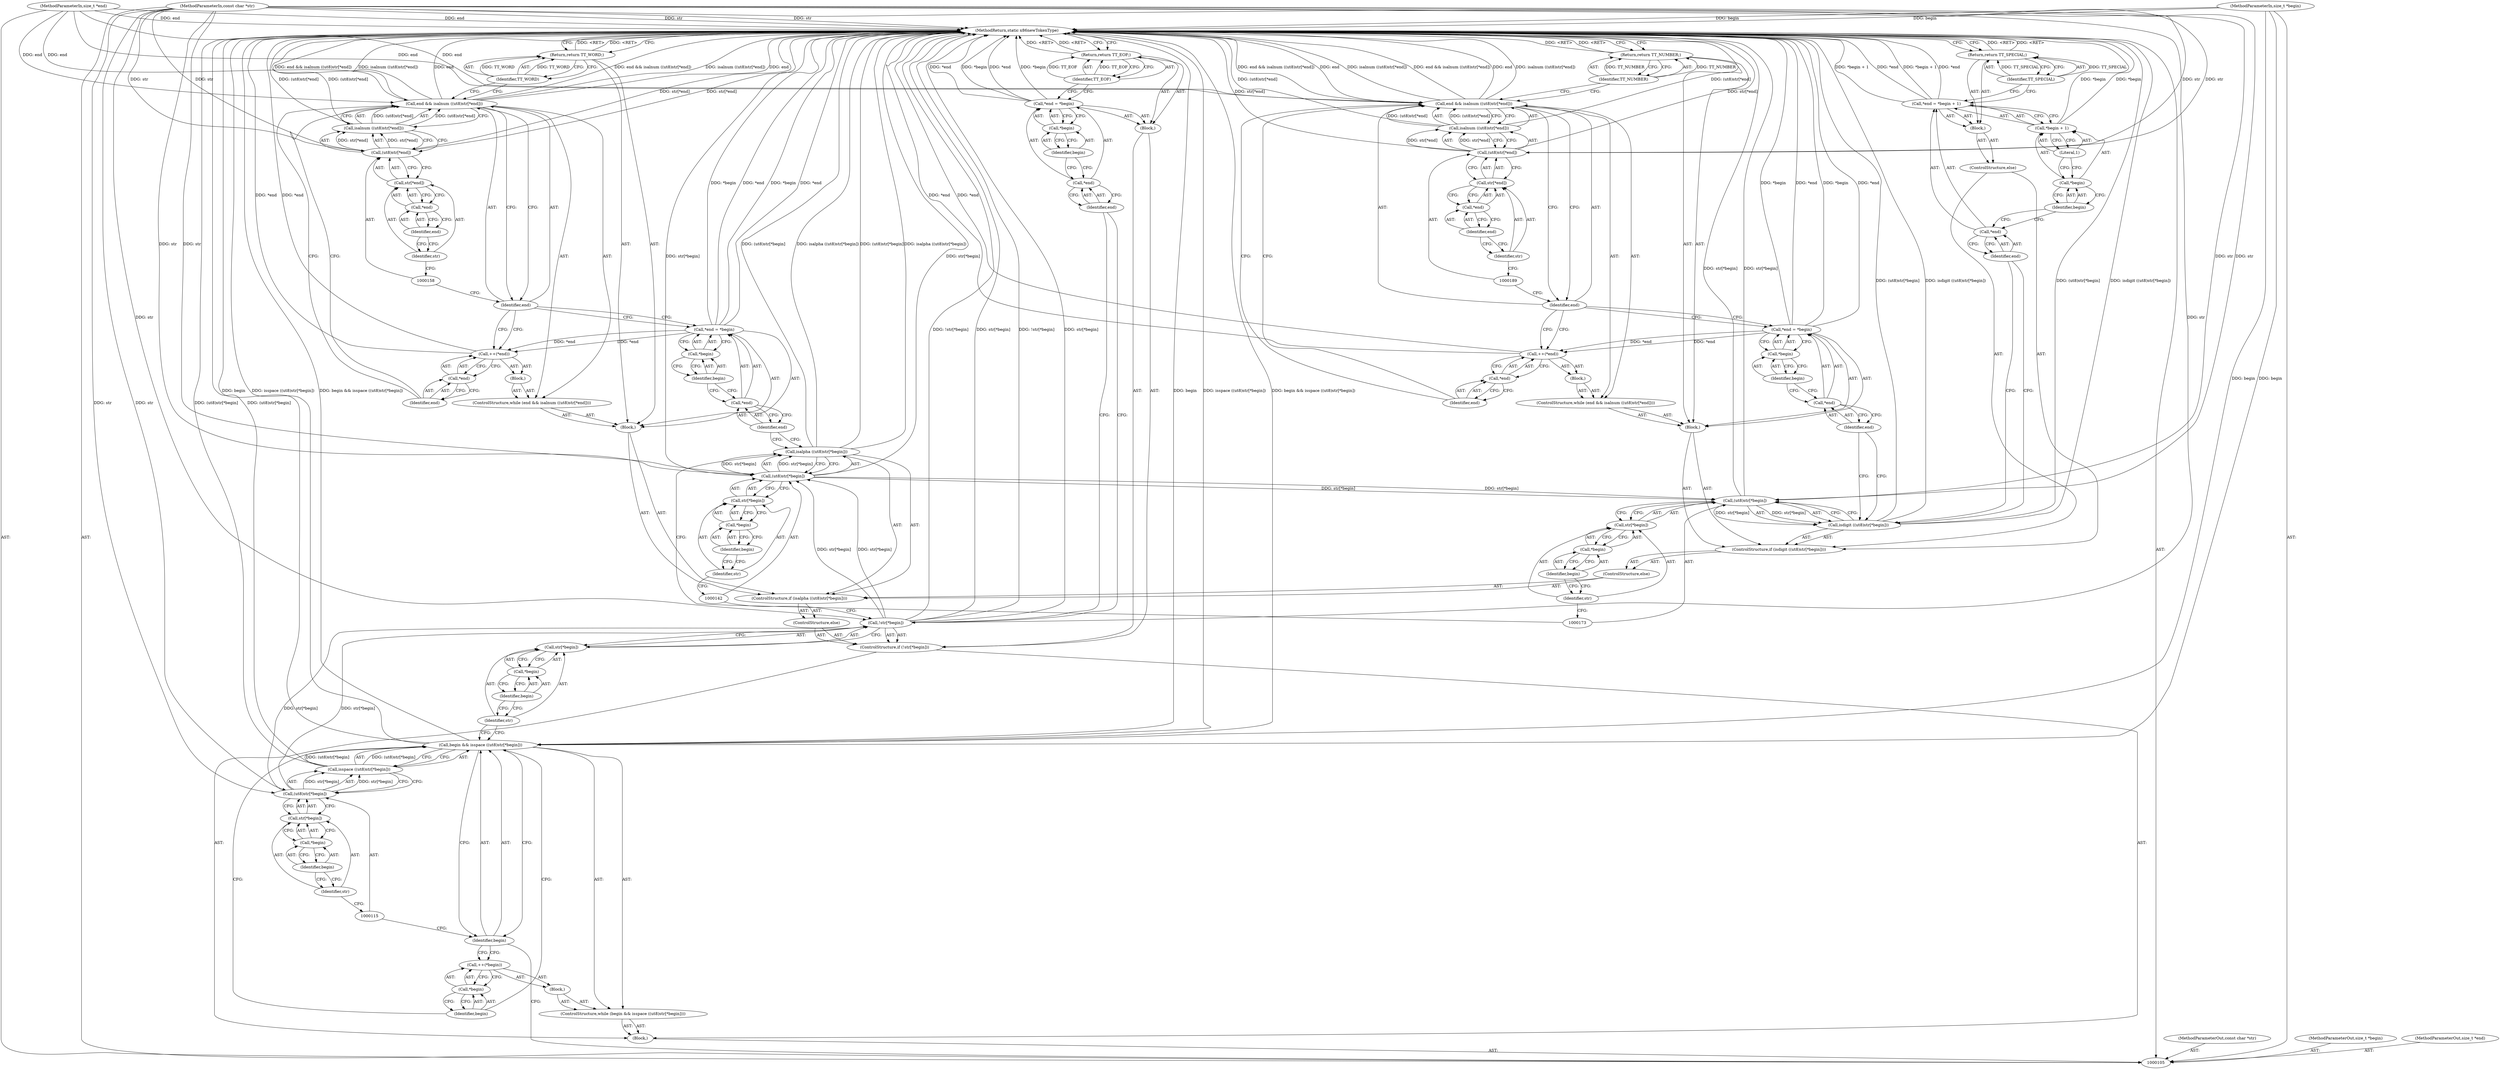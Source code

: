 digraph "1_radare2_66191f780863ea8c66ace4040d0d04a8842e8432" {
"1000211" [label="(MethodReturn,static x86newTokenType)"];
"1000106" [label="(MethodParameterIn,const char *str)"];
"1000272" [label="(MethodParameterOut,const char *str)"];
"1000107" [label="(MethodParameterIn,size_t *begin)"];
"1000273" [label="(MethodParameterOut,size_t *begin)"];
"1000108" [label="(MethodParameterIn,size_t *end)"];
"1000274" [label="(MethodParameterOut,size_t *end)"];
"1000109" [label="(Block,)"];
"1000151" [label="(Call,*begin)"];
"1000152" [label="(Identifier,begin)"];
"1000148" [label="(Call,*end = *begin)"];
"1000149" [label="(Call,*end)"];
"1000150" [label="(Identifier,end)"];
"1000156" [label="(Call,isalnum ((ut8)str[*end]))"];
"1000153" [label="(ControlStructure,while (end && isalnum ((ut8)str[*end])))"];
"1000157" [label="(Call,(ut8)str[*end])"];
"1000159" [label="(Call,str[*end])"];
"1000160" [label="(Identifier,str)"];
"1000161" [label="(Call,*end)"];
"1000162" [label="(Identifier,end)"];
"1000163" [label="(Block,)"];
"1000154" [label="(Call,end && isalnum ((ut8)str[*end]))"];
"1000155" [label="(Identifier,end)"];
"1000164" [label="(Call,++(*end))"];
"1000165" [label="(Call,*end)"];
"1000166" [label="(Identifier,end)"];
"1000168" [label="(Identifier,TT_WORD)"];
"1000167" [label="(Return,return TT_WORD;)"];
"1000171" [label="(Call,isdigit ((ut8)str[*begin]))"];
"1000172" [label="(Call,(ut8)str[*begin])"];
"1000174" [label="(Call,str[*begin])"];
"1000175" [label="(Identifier,str)"];
"1000169" [label="(ControlStructure,else)"];
"1000176" [label="(Call,*begin)"];
"1000177" [label="(Identifier,begin)"];
"1000178" [label="(Block,)"];
"1000170" [label="(ControlStructure,if (isdigit ((ut8)str[*begin])))"];
"1000182" [label="(Call,*begin)"];
"1000183" [label="(Identifier,begin)"];
"1000179" [label="(Call,*end = *begin)"];
"1000180" [label="(Call,*end)"];
"1000181" [label="(Identifier,end)"];
"1000185" [label="(Call,end && isalnum ((ut8)str[*end]))"];
"1000186" [label="(Identifier,end)"];
"1000187" [label="(Call,isalnum ((ut8)str[*end]))"];
"1000188" [label="(Call,(ut8)str[*end])"];
"1000184" [label="(ControlStructure,while (end && isalnum ((ut8)str[*end])))"];
"1000190" [label="(Call,str[*end])"];
"1000191" [label="(Identifier,str)"];
"1000192" [label="(Call,*end)"];
"1000193" [label="(Identifier,end)"];
"1000194" [label="(Block,)"];
"1000195" [label="(Call,++(*end))"];
"1000196" [label="(Call,*end)"];
"1000197" [label="(Identifier,end)"];
"1000110" [label="(ControlStructure,while (begin && isspace ((ut8)str[*begin])))"];
"1000113" [label="(Call,isspace ((ut8)str[*begin]))"];
"1000114" [label="(Call,(ut8)str[*begin])"];
"1000116" [label="(Call,str[*begin])"];
"1000117" [label="(Identifier,str)"];
"1000118" [label="(Call,*begin)"];
"1000119" [label="(Identifier,begin)"];
"1000120" [label="(Block,)"];
"1000111" [label="(Call,begin && isspace ((ut8)str[*begin]))"];
"1000112" [label="(Identifier,begin)"];
"1000198" [label="(Return,return TT_NUMBER;)"];
"1000199" [label="(Identifier,TT_NUMBER)"];
"1000200" [label="(ControlStructure,else)"];
"1000201" [label="(Block,)"];
"1000207" [label="(Identifier,begin)"];
"1000208" [label="(Literal,1)"];
"1000202" [label="(Call,*end = *begin + 1)"];
"1000203" [label="(Call,*end)"];
"1000204" [label="(Identifier,end)"];
"1000205" [label="(Call,*begin + 1)"];
"1000206" [label="(Call,*begin)"];
"1000209" [label="(Return,return TT_SPECIAL;)"];
"1000210" [label="(Identifier,TT_SPECIAL)"];
"1000121" [label="(Call,++(*begin))"];
"1000122" [label="(Call,*begin)"];
"1000123" [label="(Identifier,begin)"];
"1000128" [label="(Call,*begin)"];
"1000129" [label="(Identifier,begin)"];
"1000124" [label="(ControlStructure,if (!str[*begin]))"];
"1000130" [label="(Block,)"];
"1000125" [label="(Call,!str[*begin])"];
"1000126" [label="(Call,str[*begin])"];
"1000127" [label="(Identifier,str)"];
"1000134" [label="(Call,*begin)"];
"1000135" [label="(Identifier,begin)"];
"1000131" [label="(Call,*end = *begin)"];
"1000132" [label="(Call,*end)"];
"1000133" [label="(Identifier,end)"];
"1000137" [label="(Identifier,TT_EOF)"];
"1000136" [label="(Return,return TT_EOF;)"];
"1000140" [label="(Call,isalpha ((ut8)str[*begin]))"];
"1000141" [label="(Call,(ut8)str[*begin])"];
"1000143" [label="(Call,str[*begin])"];
"1000144" [label="(Identifier,str)"];
"1000138" [label="(ControlStructure,else)"];
"1000145" [label="(Call,*begin)"];
"1000146" [label="(Identifier,begin)"];
"1000147" [label="(Block,)"];
"1000139" [label="(ControlStructure,if (isalpha ((ut8)str[*begin])))"];
"1000211" -> "1000105"  [label="AST: "];
"1000211" -> "1000136"  [label="CFG: "];
"1000211" -> "1000167"  [label="CFG: "];
"1000211" -> "1000198"  [label="CFG: "];
"1000211" -> "1000209"  [label="CFG: "];
"1000136" -> "1000211"  [label="DDG: <RET>"];
"1000198" -> "1000211"  [label="DDG: <RET>"];
"1000125" -> "1000211"  [label="DDG: !str[*begin]"];
"1000125" -> "1000211"  [label="DDG: str[*begin]"];
"1000108" -> "1000211"  [label="DDG: end"];
"1000185" -> "1000211"  [label="DDG: end && isalnum ((ut8)str[*end])"];
"1000185" -> "1000211"  [label="DDG: end"];
"1000185" -> "1000211"  [label="DDG: isalnum ((ut8)str[*end])"];
"1000188" -> "1000211"  [label="DDG: str[*end]"];
"1000156" -> "1000211"  [label="DDG: (ut8)str[*end]"];
"1000113" -> "1000211"  [label="DDG: (ut8)str[*begin]"];
"1000111" -> "1000211"  [label="DDG: begin"];
"1000111" -> "1000211"  [label="DDG: isspace ((ut8)str[*begin])"];
"1000111" -> "1000211"  [label="DDG: begin && isspace ((ut8)str[*begin])"];
"1000154" -> "1000211"  [label="DDG: end && isalnum ((ut8)str[*end])"];
"1000154" -> "1000211"  [label="DDG: isalnum ((ut8)str[*end])"];
"1000154" -> "1000211"  [label="DDG: end"];
"1000202" -> "1000211"  [label="DDG: *begin + 1"];
"1000202" -> "1000211"  [label="DDG: *end"];
"1000195" -> "1000211"  [label="DDG: *end"];
"1000179" -> "1000211"  [label="DDG: *begin"];
"1000179" -> "1000211"  [label="DDG: *end"];
"1000187" -> "1000211"  [label="DDG: (ut8)str[*end]"];
"1000157" -> "1000211"  [label="DDG: str[*end]"];
"1000171" -> "1000211"  [label="DDG: (ut8)str[*begin]"];
"1000171" -> "1000211"  [label="DDG: isdigit ((ut8)str[*begin])"];
"1000107" -> "1000211"  [label="DDG: begin"];
"1000148" -> "1000211"  [label="DDG: *begin"];
"1000148" -> "1000211"  [label="DDG: *end"];
"1000205" -> "1000211"  [label="DDG: *begin"];
"1000131" -> "1000211"  [label="DDG: *end"];
"1000131" -> "1000211"  [label="DDG: *begin"];
"1000140" -> "1000211"  [label="DDG: (ut8)str[*begin]"];
"1000140" -> "1000211"  [label="DDG: isalpha ((ut8)str[*begin])"];
"1000141" -> "1000211"  [label="DDG: str[*begin]"];
"1000172" -> "1000211"  [label="DDG: str[*begin]"];
"1000106" -> "1000211"  [label="DDG: str"];
"1000164" -> "1000211"  [label="DDG: *end"];
"1000209" -> "1000211"  [label="DDG: <RET>"];
"1000167" -> "1000211"  [label="DDG: <RET>"];
"1000106" -> "1000105"  [label="AST: "];
"1000106" -> "1000211"  [label="DDG: str"];
"1000106" -> "1000114"  [label="DDG: str"];
"1000106" -> "1000125"  [label="DDG: str"];
"1000106" -> "1000141"  [label="DDG: str"];
"1000106" -> "1000157"  [label="DDG: str"];
"1000106" -> "1000172"  [label="DDG: str"];
"1000106" -> "1000188"  [label="DDG: str"];
"1000272" -> "1000105"  [label="AST: "];
"1000107" -> "1000105"  [label="AST: "];
"1000107" -> "1000211"  [label="DDG: begin"];
"1000107" -> "1000111"  [label="DDG: begin"];
"1000273" -> "1000105"  [label="AST: "];
"1000108" -> "1000105"  [label="AST: "];
"1000108" -> "1000211"  [label="DDG: end"];
"1000108" -> "1000154"  [label="DDG: end"];
"1000108" -> "1000185"  [label="DDG: end"];
"1000274" -> "1000105"  [label="AST: "];
"1000109" -> "1000105"  [label="AST: "];
"1000110" -> "1000109"  [label="AST: "];
"1000124" -> "1000109"  [label="AST: "];
"1000151" -> "1000148"  [label="AST: "];
"1000151" -> "1000152"  [label="CFG: "];
"1000152" -> "1000151"  [label="AST: "];
"1000148" -> "1000151"  [label="CFG: "];
"1000152" -> "1000151"  [label="AST: "];
"1000152" -> "1000149"  [label="CFG: "];
"1000151" -> "1000152"  [label="CFG: "];
"1000148" -> "1000147"  [label="AST: "];
"1000148" -> "1000151"  [label="CFG: "];
"1000149" -> "1000148"  [label="AST: "];
"1000151" -> "1000148"  [label="AST: "];
"1000155" -> "1000148"  [label="CFG: "];
"1000148" -> "1000211"  [label="DDG: *begin"];
"1000148" -> "1000211"  [label="DDG: *end"];
"1000148" -> "1000164"  [label="DDG: *end"];
"1000149" -> "1000148"  [label="AST: "];
"1000149" -> "1000150"  [label="CFG: "];
"1000150" -> "1000149"  [label="AST: "];
"1000152" -> "1000149"  [label="CFG: "];
"1000150" -> "1000149"  [label="AST: "];
"1000150" -> "1000140"  [label="CFG: "];
"1000149" -> "1000150"  [label="CFG: "];
"1000156" -> "1000154"  [label="AST: "];
"1000156" -> "1000157"  [label="CFG: "];
"1000157" -> "1000156"  [label="AST: "];
"1000154" -> "1000156"  [label="CFG: "];
"1000156" -> "1000211"  [label="DDG: (ut8)str[*end]"];
"1000156" -> "1000154"  [label="DDG: (ut8)str[*end]"];
"1000157" -> "1000156"  [label="DDG: str[*end]"];
"1000153" -> "1000147"  [label="AST: "];
"1000154" -> "1000153"  [label="AST: "];
"1000163" -> "1000153"  [label="AST: "];
"1000157" -> "1000156"  [label="AST: "];
"1000157" -> "1000159"  [label="CFG: "];
"1000158" -> "1000157"  [label="AST: "];
"1000159" -> "1000157"  [label="AST: "];
"1000156" -> "1000157"  [label="CFG: "];
"1000157" -> "1000211"  [label="DDG: str[*end]"];
"1000157" -> "1000156"  [label="DDG: str[*end]"];
"1000106" -> "1000157"  [label="DDG: str"];
"1000159" -> "1000157"  [label="AST: "];
"1000159" -> "1000161"  [label="CFG: "];
"1000160" -> "1000159"  [label="AST: "];
"1000161" -> "1000159"  [label="AST: "];
"1000157" -> "1000159"  [label="CFG: "];
"1000160" -> "1000159"  [label="AST: "];
"1000160" -> "1000158"  [label="CFG: "];
"1000162" -> "1000160"  [label="CFG: "];
"1000161" -> "1000159"  [label="AST: "];
"1000161" -> "1000162"  [label="CFG: "];
"1000162" -> "1000161"  [label="AST: "];
"1000159" -> "1000161"  [label="CFG: "];
"1000162" -> "1000161"  [label="AST: "];
"1000162" -> "1000160"  [label="CFG: "];
"1000161" -> "1000162"  [label="CFG: "];
"1000163" -> "1000153"  [label="AST: "];
"1000164" -> "1000163"  [label="AST: "];
"1000154" -> "1000153"  [label="AST: "];
"1000154" -> "1000155"  [label="CFG: "];
"1000154" -> "1000156"  [label="CFG: "];
"1000155" -> "1000154"  [label="AST: "];
"1000156" -> "1000154"  [label="AST: "];
"1000166" -> "1000154"  [label="CFG: "];
"1000168" -> "1000154"  [label="CFG: "];
"1000154" -> "1000211"  [label="DDG: end && isalnum ((ut8)str[*end])"];
"1000154" -> "1000211"  [label="DDG: isalnum ((ut8)str[*end])"];
"1000154" -> "1000211"  [label="DDG: end"];
"1000108" -> "1000154"  [label="DDG: end"];
"1000156" -> "1000154"  [label="DDG: (ut8)str[*end]"];
"1000155" -> "1000154"  [label="AST: "];
"1000155" -> "1000164"  [label="CFG: "];
"1000155" -> "1000148"  [label="CFG: "];
"1000158" -> "1000155"  [label="CFG: "];
"1000154" -> "1000155"  [label="CFG: "];
"1000164" -> "1000163"  [label="AST: "];
"1000164" -> "1000165"  [label="CFG: "];
"1000165" -> "1000164"  [label="AST: "];
"1000155" -> "1000164"  [label="CFG: "];
"1000164" -> "1000211"  [label="DDG: *end"];
"1000148" -> "1000164"  [label="DDG: *end"];
"1000165" -> "1000164"  [label="AST: "];
"1000165" -> "1000166"  [label="CFG: "];
"1000166" -> "1000165"  [label="AST: "];
"1000164" -> "1000165"  [label="CFG: "];
"1000166" -> "1000165"  [label="AST: "];
"1000166" -> "1000154"  [label="CFG: "];
"1000165" -> "1000166"  [label="CFG: "];
"1000168" -> "1000167"  [label="AST: "];
"1000168" -> "1000154"  [label="CFG: "];
"1000167" -> "1000168"  [label="CFG: "];
"1000168" -> "1000167"  [label="DDG: TT_WORD"];
"1000167" -> "1000147"  [label="AST: "];
"1000167" -> "1000168"  [label="CFG: "];
"1000168" -> "1000167"  [label="AST: "];
"1000211" -> "1000167"  [label="CFG: "];
"1000167" -> "1000211"  [label="DDG: <RET>"];
"1000168" -> "1000167"  [label="DDG: TT_WORD"];
"1000171" -> "1000170"  [label="AST: "];
"1000171" -> "1000172"  [label="CFG: "];
"1000172" -> "1000171"  [label="AST: "];
"1000181" -> "1000171"  [label="CFG: "];
"1000204" -> "1000171"  [label="CFG: "];
"1000171" -> "1000211"  [label="DDG: (ut8)str[*begin]"];
"1000171" -> "1000211"  [label="DDG: isdigit ((ut8)str[*begin])"];
"1000172" -> "1000171"  [label="DDG: str[*begin]"];
"1000172" -> "1000171"  [label="AST: "];
"1000172" -> "1000174"  [label="CFG: "];
"1000173" -> "1000172"  [label="AST: "];
"1000174" -> "1000172"  [label="AST: "];
"1000171" -> "1000172"  [label="CFG: "];
"1000172" -> "1000211"  [label="DDG: str[*begin]"];
"1000172" -> "1000171"  [label="DDG: str[*begin]"];
"1000141" -> "1000172"  [label="DDG: str[*begin]"];
"1000106" -> "1000172"  [label="DDG: str"];
"1000174" -> "1000172"  [label="AST: "];
"1000174" -> "1000176"  [label="CFG: "];
"1000175" -> "1000174"  [label="AST: "];
"1000176" -> "1000174"  [label="AST: "];
"1000172" -> "1000174"  [label="CFG: "];
"1000175" -> "1000174"  [label="AST: "];
"1000175" -> "1000173"  [label="CFG: "];
"1000177" -> "1000175"  [label="CFG: "];
"1000169" -> "1000139"  [label="AST: "];
"1000170" -> "1000169"  [label="AST: "];
"1000176" -> "1000174"  [label="AST: "];
"1000176" -> "1000177"  [label="CFG: "];
"1000177" -> "1000176"  [label="AST: "];
"1000174" -> "1000176"  [label="CFG: "];
"1000177" -> "1000176"  [label="AST: "];
"1000177" -> "1000175"  [label="CFG: "];
"1000176" -> "1000177"  [label="CFG: "];
"1000178" -> "1000170"  [label="AST: "];
"1000179" -> "1000178"  [label="AST: "];
"1000184" -> "1000178"  [label="AST: "];
"1000198" -> "1000178"  [label="AST: "];
"1000170" -> "1000169"  [label="AST: "];
"1000171" -> "1000170"  [label="AST: "];
"1000178" -> "1000170"  [label="AST: "];
"1000200" -> "1000170"  [label="AST: "];
"1000182" -> "1000179"  [label="AST: "];
"1000182" -> "1000183"  [label="CFG: "];
"1000183" -> "1000182"  [label="AST: "];
"1000179" -> "1000182"  [label="CFG: "];
"1000183" -> "1000182"  [label="AST: "];
"1000183" -> "1000180"  [label="CFG: "];
"1000182" -> "1000183"  [label="CFG: "];
"1000179" -> "1000178"  [label="AST: "];
"1000179" -> "1000182"  [label="CFG: "];
"1000180" -> "1000179"  [label="AST: "];
"1000182" -> "1000179"  [label="AST: "];
"1000186" -> "1000179"  [label="CFG: "];
"1000179" -> "1000211"  [label="DDG: *begin"];
"1000179" -> "1000211"  [label="DDG: *end"];
"1000179" -> "1000195"  [label="DDG: *end"];
"1000180" -> "1000179"  [label="AST: "];
"1000180" -> "1000181"  [label="CFG: "];
"1000181" -> "1000180"  [label="AST: "];
"1000183" -> "1000180"  [label="CFG: "];
"1000181" -> "1000180"  [label="AST: "];
"1000181" -> "1000171"  [label="CFG: "];
"1000180" -> "1000181"  [label="CFG: "];
"1000185" -> "1000184"  [label="AST: "];
"1000185" -> "1000186"  [label="CFG: "];
"1000185" -> "1000187"  [label="CFG: "];
"1000186" -> "1000185"  [label="AST: "];
"1000187" -> "1000185"  [label="AST: "];
"1000197" -> "1000185"  [label="CFG: "];
"1000199" -> "1000185"  [label="CFG: "];
"1000185" -> "1000211"  [label="DDG: end && isalnum ((ut8)str[*end])"];
"1000185" -> "1000211"  [label="DDG: end"];
"1000185" -> "1000211"  [label="DDG: isalnum ((ut8)str[*end])"];
"1000108" -> "1000185"  [label="DDG: end"];
"1000187" -> "1000185"  [label="DDG: (ut8)str[*end]"];
"1000186" -> "1000185"  [label="AST: "];
"1000186" -> "1000195"  [label="CFG: "];
"1000186" -> "1000179"  [label="CFG: "];
"1000189" -> "1000186"  [label="CFG: "];
"1000185" -> "1000186"  [label="CFG: "];
"1000187" -> "1000185"  [label="AST: "];
"1000187" -> "1000188"  [label="CFG: "];
"1000188" -> "1000187"  [label="AST: "];
"1000185" -> "1000187"  [label="CFG: "];
"1000187" -> "1000211"  [label="DDG: (ut8)str[*end]"];
"1000187" -> "1000185"  [label="DDG: (ut8)str[*end]"];
"1000188" -> "1000187"  [label="DDG: str[*end]"];
"1000188" -> "1000187"  [label="AST: "];
"1000188" -> "1000190"  [label="CFG: "];
"1000189" -> "1000188"  [label="AST: "];
"1000190" -> "1000188"  [label="AST: "];
"1000187" -> "1000188"  [label="CFG: "];
"1000188" -> "1000211"  [label="DDG: str[*end]"];
"1000188" -> "1000187"  [label="DDG: str[*end]"];
"1000106" -> "1000188"  [label="DDG: str"];
"1000184" -> "1000178"  [label="AST: "];
"1000185" -> "1000184"  [label="AST: "];
"1000194" -> "1000184"  [label="AST: "];
"1000190" -> "1000188"  [label="AST: "];
"1000190" -> "1000192"  [label="CFG: "];
"1000191" -> "1000190"  [label="AST: "];
"1000192" -> "1000190"  [label="AST: "];
"1000188" -> "1000190"  [label="CFG: "];
"1000191" -> "1000190"  [label="AST: "];
"1000191" -> "1000189"  [label="CFG: "];
"1000193" -> "1000191"  [label="CFG: "];
"1000192" -> "1000190"  [label="AST: "];
"1000192" -> "1000193"  [label="CFG: "];
"1000193" -> "1000192"  [label="AST: "];
"1000190" -> "1000192"  [label="CFG: "];
"1000193" -> "1000192"  [label="AST: "];
"1000193" -> "1000191"  [label="CFG: "];
"1000192" -> "1000193"  [label="CFG: "];
"1000194" -> "1000184"  [label="AST: "];
"1000195" -> "1000194"  [label="AST: "];
"1000195" -> "1000194"  [label="AST: "];
"1000195" -> "1000196"  [label="CFG: "];
"1000196" -> "1000195"  [label="AST: "];
"1000186" -> "1000195"  [label="CFG: "];
"1000195" -> "1000211"  [label="DDG: *end"];
"1000179" -> "1000195"  [label="DDG: *end"];
"1000196" -> "1000195"  [label="AST: "];
"1000196" -> "1000197"  [label="CFG: "];
"1000197" -> "1000196"  [label="AST: "];
"1000195" -> "1000196"  [label="CFG: "];
"1000197" -> "1000196"  [label="AST: "];
"1000197" -> "1000185"  [label="CFG: "];
"1000196" -> "1000197"  [label="CFG: "];
"1000110" -> "1000109"  [label="AST: "];
"1000111" -> "1000110"  [label="AST: "];
"1000120" -> "1000110"  [label="AST: "];
"1000113" -> "1000111"  [label="AST: "];
"1000113" -> "1000114"  [label="CFG: "];
"1000114" -> "1000113"  [label="AST: "];
"1000111" -> "1000113"  [label="CFG: "];
"1000113" -> "1000211"  [label="DDG: (ut8)str[*begin]"];
"1000113" -> "1000111"  [label="DDG: (ut8)str[*begin]"];
"1000114" -> "1000113"  [label="DDG: str[*begin]"];
"1000114" -> "1000113"  [label="AST: "];
"1000114" -> "1000116"  [label="CFG: "];
"1000115" -> "1000114"  [label="AST: "];
"1000116" -> "1000114"  [label="AST: "];
"1000113" -> "1000114"  [label="CFG: "];
"1000114" -> "1000113"  [label="DDG: str[*begin]"];
"1000106" -> "1000114"  [label="DDG: str"];
"1000114" -> "1000125"  [label="DDG: str[*begin]"];
"1000116" -> "1000114"  [label="AST: "];
"1000116" -> "1000118"  [label="CFG: "];
"1000117" -> "1000116"  [label="AST: "];
"1000118" -> "1000116"  [label="AST: "];
"1000114" -> "1000116"  [label="CFG: "];
"1000117" -> "1000116"  [label="AST: "];
"1000117" -> "1000115"  [label="CFG: "];
"1000119" -> "1000117"  [label="CFG: "];
"1000118" -> "1000116"  [label="AST: "];
"1000118" -> "1000119"  [label="CFG: "];
"1000119" -> "1000118"  [label="AST: "];
"1000116" -> "1000118"  [label="CFG: "];
"1000119" -> "1000118"  [label="AST: "];
"1000119" -> "1000117"  [label="CFG: "];
"1000118" -> "1000119"  [label="CFG: "];
"1000120" -> "1000110"  [label="AST: "];
"1000121" -> "1000120"  [label="AST: "];
"1000111" -> "1000110"  [label="AST: "];
"1000111" -> "1000112"  [label="CFG: "];
"1000111" -> "1000113"  [label="CFG: "];
"1000112" -> "1000111"  [label="AST: "];
"1000113" -> "1000111"  [label="AST: "];
"1000123" -> "1000111"  [label="CFG: "];
"1000127" -> "1000111"  [label="CFG: "];
"1000111" -> "1000211"  [label="DDG: begin"];
"1000111" -> "1000211"  [label="DDG: isspace ((ut8)str[*begin])"];
"1000111" -> "1000211"  [label="DDG: begin && isspace ((ut8)str[*begin])"];
"1000107" -> "1000111"  [label="DDG: begin"];
"1000113" -> "1000111"  [label="DDG: (ut8)str[*begin]"];
"1000112" -> "1000111"  [label="AST: "];
"1000112" -> "1000121"  [label="CFG: "];
"1000112" -> "1000105"  [label="CFG: "];
"1000115" -> "1000112"  [label="CFG: "];
"1000111" -> "1000112"  [label="CFG: "];
"1000198" -> "1000178"  [label="AST: "];
"1000198" -> "1000199"  [label="CFG: "];
"1000199" -> "1000198"  [label="AST: "];
"1000211" -> "1000198"  [label="CFG: "];
"1000198" -> "1000211"  [label="DDG: <RET>"];
"1000199" -> "1000198"  [label="DDG: TT_NUMBER"];
"1000199" -> "1000198"  [label="AST: "];
"1000199" -> "1000185"  [label="CFG: "];
"1000198" -> "1000199"  [label="CFG: "];
"1000199" -> "1000198"  [label="DDG: TT_NUMBER"];
"1000200" -> "1000170"  [label="AST: "];
"1000201" -> "1000200"  [label="AST: "];
"1000201" -> "1000200"  [label="AST: "];
"1000202" -> "1000201"  [label="AST: "];
"1000209" -> "1000201"  [label="AST: "];
"1000207" -> "1000206"  [label="AST: "];
"1000207" -> "1000203"  [label="CFG: "];
"1000206" -> "1000207"  [label="CFG: "];
"1000208" -> "1000205"  [label="AST: "];
"1000208" -> "1000206"  [label="CFG: "];
"1000205" -> "1000208"  [label="CFG: "];
"1000202" -> "1000201"  [label="AST: "];
"1000202" -> "1000205"  [label="CFG: "];
"1000203" -> "1000202"  [label="AST: "];
"1000205" -> "1000202"  [label="AST: "];
"1000210" -> "1000202"  [label="CFG: "];
"1000202" -> "1000211"  [label="DDG: *begin + 1"];
"1000202" -> "1000211"  [label="DDG: *end"];
"1000203" -> "1000202"  [label="AST: "];
"1000203" -> "1000204"  [label="CFG: "];
"1000204" -> "1000203"  [label="AST: "];
"1000207" -> "1000203"  [label="CFG: "];
"1000204" -> "1000203"  [label="AST: "];
"1000204" -> "1000171"  [label="CFG: "];
"1000203" -> "1000204"  [label="CFG: "];
"1000205" -> "1000202"  [label="AST: "];
"1000205" -> "1000208"  [label="CFG: "];
"1000206" -> "1000205"  [label="AST: "];
"1000208" -> "1000205"  [label="AST: "];
"1000202" -> "1000205"  [label="CFG: "];
"1000205" -> "1000211"  [label="DDG: *begin"];
"1000206" -> "1000205"  [label="AST: "];
"1000206" -> "1000207"  [label="CFG: "];
"1000207" -> "1000206"  [label="AST: "];
"1000208" -> "1000206"  [label="CFG: "];
"1000209" -> "1000201"  [label="AST: "];
"1000209" -> "1000210"  [label="CFG: "];
"1000210" -> "1000209"  [label="AST: "];
"1000211" -> "1000209"  [label="CFG: "];
"1000209" -> "1000211"  [label="DDG: <RET>"];
"1000210" -> "1000209"  [label="DDG: TT_SPECIAL"];
"1000210" -> "1000209"  [label="AST: "];
"1000210" -> "1000202"  [label="CFG: "];
"1000209" -> "1000210"  [label="CFG: "];
"1000210" -> "1000209"  [label="DDG: TT_SPECIAL"];
"1000121" -> "1000120"  [label="AST: "];
"1000121" -> "1000122"  [label="CFG: "];
"1000122" -> "1000121"  [label="AST: "];
"1000112" -> "1000121"  [label="CFG: "];
"1000122" -> "1000121"  [label="AST: "];
"1000122" -> "1000123"  [label="CFG: "];
"1000123" -> "1000122"  [label="AST: "];
"1000121" -> "1000122"  [label="CFG: "];
"1000123" -> "1000122"  [label="AST: "];
"1000123" -> "1000111"  [label="CFG: "];
"1000122" -> "1000123"  [label="CFG: "];
"1000128" -> "1000126"  [label="AST: "];
"1000128" -> "1000129"  [label="CFG: "];
"1000129" -> "1000128"  [label="AST: "];
"1000126" -> "1000128"  [label="CFG: "];
"1000129" -> "1000128"  [label="AST: "];
"1000129" -> "1000127"  [label="CFG: "];
"1000128" -> "1000129"  [label="CFG: "];
"1000124" -> "1000109"  [label="AST: "];
"1000125" -> "1000124"  [label="AST: "];
"1000130" -> "1000124"  [label="AST: "];
"1000138" -> "1000124"  [label="AST: "];
"1000130" -> "1000124"  [label="AST: "];
"1000131" -> "1000130"  [label="AST: "];
"1000136" -> "1000130"  [label="AST: "];
"1000125" -> "1000124"  [label="AST: "];
"1000125" -> "1000126"  [label="CFG: "];
"1000126" -> "1000125"  [label="AST: "];
"1000133" -> "1000125"  [label="CFG: "];
"1000142" -> "1000125"  [label="CFG: "];
"1000125" -> "1000211"  [label="DDG: !str[*begin]"];
"1000125" -> "1000211"  [label="DDG: str[*begin]"];
"1000114" -> "1000125"  [label="DDG: str[*begin]"];
"1000106" -> "1000125"  [label="DDG: str"];
"1000125" -> "1000141"  [label="DDG: str[*begin]"];
"1000126" -> "1000125"  [label="AST: "];
"1000126" -> "1000128"  [label="CFG: "];
"1000127" -> "1000126"  [label="AST: "];
"1000128" -> "1000126"  [label="AST: "];
"1000125" -> "1000126"  [label="CFG: "];
"1000127" -> "1000126"  [label="AST: "];
"1000127" -> "1000111"  [label="CFG: "];
"1000129" -> "1000127"  [label="CFG: "];
"1000134" -> "1000131"  [label="AST: "];
"1000134" -> "1000135"  [label="CFG: "];
"1000135" -> "1000134"  [label="AST: "];
"1000131" -> "1000134"  [label="CFG: "];
"1000135" -> "1000134"  [label="AST: "];
"1000135" -> "1000132"  [label="CFG: "];
"1000134" -> "1000135"  [label="CFG: "];
"1000131" -> "1000130"  [label="AST: "];
"1000131" -> "1000134"  [label="CFG: "];
"1000132" -> "1000131"  [label="AST: "];
"1000134" -> "1000131"  [label="AST: "];
"1000137" -> "1000131"  [label="CFG: "];
"1000131" -> "1000211"  [label="DDG: *end"];
"1000131" -> "1000211"  [label="DDG: *begin"];
"1000132" -> "1000131"  [label="AST: "];
"1000132" -> "1000133"  [label="CFG: "];
"1000133" -> "1000132"  [label="AST: "];
"1000135" -> "1000132"  [label="CFG: "];
"1000133" -> "1000132"  [label="AST: "];
"1000133" -> "1000125"  [label="CFG: "];
"1000132" -> "1000133"  [label="CFG: "];
"1000137" -> "1000136"  [label="AST: "];
"1000137" -> "1000131"  [label="CFG: "];
"1000136" -> "1000137"  [label="CFG: "];
"1000137" -> "1000136"  [label="DDG: TT_EOF"];
"1000136" -> "1000130"  [label="AST: "];
"1000136" -> "1000137"  [label="CFG: "];
"1000137" -> "1000136"  [label="AST: "];
"1000211" -> "1000136"  [label="CFG: "];
"1000136" -> "1000211"  [label="DDG: <RET>"];
"1000137" -> "1000136"  [label="DDG: TT_EOF"];
"1000140" -> "1000139"  [label="AST: "];
"1000140" -> "1000141"  [label="CFG: "];
"1000141" -> "1000140"  [label="AST: "];
"1000150" -> "1000140"  [label="CFG: "];
"1000173" -> "1000140"  [label="CFG: "];
"1000140" -> "1000211"  [label="DDG: (ut8)str[*begin]"];
"1000140" -> "1000211"  [label="DDG: isalpha ((ut8)str[*begin])"];
"1000141" -> "1000140"  [label="DDG: str[*begin]"];
"1000141" -> "1000140"  [label="AST: "];
"1000141" -> "1000143"  [label="CFG: "];
"1000142" -> "1000141"  [label="AST: "];
"1000143" -> "1000141"  [label="AST: "];
"1000140" -> "1000141"  [label="CFG: "];
"1000141" -> "1000211"  [label="DDG: str[*begin]"];
"1000141" -> "1000140"  [label="DDG: str[*begin]"];
"1000125" -> "1000141"  [label="DDG: str[*begin]"];
"1000106" -> "1000141"  [label="DDG: str"];
"1000141" -> "1000172"  [label="DDG: str[*begin]"];
"1000143" -> "1000141"  [label="AST: "];
"1000143" -> "1000145"  [label="CFG: "];
"1000144" -> "1000143"  [label="AST: "];
"1000145" -> "1000143"  [label="AST: "];
"1000141" -> "1000143"  [label="CFG: "];
"1000144" -> "1000143"  [label="AST: "];
"1000144" -> "1000142"  [label="CFG: "];
"1000146" -> "1000144"  [label="CFG: "];
"1000138" -> "1000124"  [label="AST: "];
"1000139" -> "1000138"  [label="AST: "];
"1000145" -> "1000143"  [label="AST: "];
"1000145" -> "1000146"  [label="CFG: "];
"1000146" -> "1000145"  [label="AST: "];
"1000143" -> "1000145"  [label="CFG: "];
"1000146" -> "1000145"  [label="AST: "];
"1000146" -> "1000144"  [label="CFG: "];
"1000145" -> "1000146"  [label="CFG: "];
"1000147" -> "1000139"  [label="AST: "];
"1000148" -> "1000147"  [label="AST: "];
"1000153" -> "1000147"  [label="AST: "];
"1000167" -> "1000147"  [label="AST: "];
"1000139" -> "1000138"  [label="AST: "];
"1000140" -> "1000139"  [label="AST: "];
"1000147" -> "1000139"  [label="AST: "];
"1000169" -> "1000139"  [label="AST: "];
}
